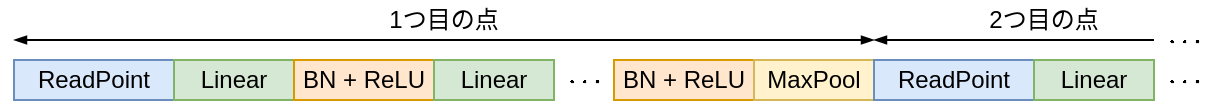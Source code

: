 <mxfile version="20.6.2" type="device" pages="2"><diagram id="N7USln04dd4hf6E16dDB" name="ページ1"><mxGraphModel dx="982" dy="569" grid="1" gridSize="5" guides="1" tooltips="1" connect="1" arrows="1" fold="1" page="1" pageScale="1" pageWidth="700" pageHeight="700" math="1" shadow="0"><root><mxCell id="0"/><mxCell id="1" parent="0"/><mxCell id="88JIR76fjfKeFL-aBcok-1" value="ReadPoint" style="rounded=0;whiteSpace=wrap;html=1;fontFamily=Helvetica;fillColor=#dae8fc;strokeColor=#6c8ebf;" vertex="1" parent="1"><mxGeometry x="60" y="80" width="80" height="20" as="geometry"/></mxCell><mxCell id="88JIR76fjfKeFL-aBcok-2" value="Linear" style="rounded=0;whiteSpace=wrap;html=1;fontFamily=Helvetica;fillColor=#d5e8d4;strokeColor=#82b366;" vertex="1" parent="1"><mxGeometry x="140" y="80" width="60" height="20" as="geometry"/></mxCell><mxCell id="88JIR76fjfKeFL-aBcok-3" value="BN + ReLU" style="rounded=0;whiteSpace=wrap;html=1;fontFamily=Helvetica;fillColor=#ffe6cc;strokeColor=#d79b00;" vertex="1" parent="1"><mxGeometry x="200" y="80" width="70" height="20" as="geometry"/></mxCell><mxCell id="88JIR76fjfKeFL-aBcok-4" value="Linear" style="rounded=0;whiteSpace=wrap;html=1;fontFamily=Helvetica;fillColor=#d5e8d4;strokeColor=#82b366;" vertex="1" parent="1"><mxGeometry x="270" y="80" width="60" height="20" as="geometry"/></mxCell><mxCell id="88JIR76fjfKeFL-aBcok-5" value="BN + ReLU" style="rounded=0;whiteSpace=wrap;html=1;fontFamily=Helvetica;fillColor=#ffe6cc;strokeColor=#d79b00;" vertex="1" parent="1"><mxGeometry x="360" y="80" width="70" height="20" as="geometry"/></mxCell><mxCell id="88JIR76fjfKeFL-aBcok-6" value="\(\cdots\)" style="text;html=1;strokeColor=none;fillColor=none;align=center;verticalAlign=middle;whiteSpace=wrap;rounded=0;fontFamily=Helvetica;" vertex="1" parent="1"><mxGeometry x="330" y="80" width="30" height="20" as="geometry"/></mxCell><mxCell id="88JIR76fjfKeFL-aBcok-7" value="MaxPool" style="rounded=0;whiteSpace=wrap;html=1;fontFamily=Helvetica;fillColor=#fff2cc;strokeColor=#d6b656;" vertex="1" parent="1"><mxGeometry x="430" y="80" width="60" height="20" as="geometry"/></mxCell><mxCell id="88JIR76fjfKeFL-aBcok-10" value="ReadPoint" style="rounded=0;whiteSpace=wrap;html=1;fontFamily=Helvetica;fillColor=#dae8fc;strokeColor=#6c8ebf;" vertex="1" parent="1"><mxGeometry x="490" y="80" width="80" height="20" as="geometry"/></mxCell><mxCell id="88JIR76fjfKeFL-aBcok-11" value="Linear" style="rounded=0;whiteSpace=wrap;html=1;fontFamily=Helvetica;fillColor=#d5e8d4;strokeColor=#82b366;" vertex="1" parent="1"><mxGeometry x="570" y="80" width="60" height="20" as="geometry"/></mxCell><mxCell id="88JIR76fjfKeFL-aBcok-12" value="\(\cdots\)" style="text;html=1;strokeColor=none;fillColor=none;align=center;verticalAlign=middle;whiteSpace=wrap;rounded=0;fontFamily=Helvetica;" vertex="1" parent="1"><mxGeometry x="630" y="80" width="30" height="20" as="geometry"/></mxCell><mxCell id="88JIR76fjfKeFL-aBcok-13" value="" style="endArrow=blockThin;html=1;rounded=0;fontFamily=Helvetica;startArrow=blockThin;startFill=1;endFill=1;endSize=4;startSize=4;" edge="1" parent="1"><mxGeometry width="50" height="50" relative="1" as="geometry"><mxPoint x="60" y="70" as="sourcePoint"/><mxPoint x="490" y="70" as="targetPoint"/></mxGeometry></mxCell><mxCell id="88JIR76fjfKeFL-aBcok-14" value="1つ目の点" style="text;html=1;strokeColor=none;fillColor=none;align=center;verticalAlign=middle;whiteSpace=wrap;rounded=0;fontFamily=Helvetica;" vertex="1" parent="1"><mxGeometry x="60" y="50" width="430" height="20" as="geometry"/></mxCell><mxCell id="88JIR76fjfKeFL-aBcok-15" value="" style="endArrow=none;html=1;rounded=0;fontFamily=Helvetica;startArrow=blockThin;startFill=1;endFill=0;endSize=4;startSize=4;" edge="1" parent="1"><mxGeometry width="50" height="50" relative="1" as="geometry"><mxPoint x="490" y="70" as="sourcePoint"/><mxPoint x="630" y="70" as="targetPoint"/></mxGeometry></mxCell><mxCell id="88JIR76fjfKeFL-aBcok-16" value="2つ目の点" style="text;html=1;strokeColor=none;fillColor=none;align=center;verticalAlign=middle;whiteSpace=wrap;rounded=0;fontFamily=Helvetica;" vertex="1" parent="1"><mxGeometry x="490" y="50" width="170" height="20" as="geometry"/></mxCell><mxCell id="88JIR76fjfKeFL-aBcok-17" value="\(\cdots\)" style="text;html=1;strokeColor=none;fillColor=none;align=center;verticalAlign=middle;whiteSpace=wrap;rounded=0;fontFamily=Helvetica;" vertex="1" parent="1"><mxGeometry x="630" y="60" width="30" height="20" as="geometry"/></mxCell></root></mxGraphModel></diagram><diagram id="WIIBnz_i27Ldi6l6T1H3" name="ページ2"><mxGraphModel dx="1178" dy="683" grid="1" gridSize="5" guides="1" tooltips="1" connect="1" arrows="1" fold="1" page="1" pageScale="1" pageWidth="700" pageHeight="700" math="1" shadow="0"><root><mxCell id="0"/><mxCell id="1" parent="0"/><mxCell id="nox8DoNlrU6uXPE2f4P5-1" value="ReadPoint" style="rounded=0;whiteSpace=wrap;html=1;fontFamily=Helvetica;fillColor=#dae8fc;strokeColor=#6c8ebf;" vertex="1" parent="1"><mxGeometry x="80" y="80" width="80" height="20" as="geometry"/></mxCell><mxCell id="nox8DoNlrU6uXPE2f4P5-2" value="Linear" style="rounded=0;whiteSpace=wrap;html=1;fontFamily=Helvetica;fillColor=#d5e8d4;strokeColor=#82b366;" vertex="1" parent="1"><mxGeometry x="160" y="80" width="60" height="20" as="geometry"/></mxCell><mxCell id="nox8DoNlrU6uXPE2f4P5-3" value="BN + ReLU" style="rounded=0;whiteSpace=wrap;html=1;fontFamily=Helvetica;fillColor=#ffe6cc;strokeColor=#d79b00;" vertex="1" parent="1"><mxGeometry x="220" y="80" width="70" height="20" as="geometry"/></mxCell><mxCell id="nox8DoNlrU6uXPE2f4P5-4" value="Linear" style="rounded=0;whiteSpace=wrap;html=1;fontFamily=Helvetica;fillColor=#d5e8d4;strokeColor=#82b366;" vertex="1" parent="1"><mxGeometry x="290" y="80" width="60" height="20" as="geometry"/></mxCell><mxCell id="nox8DoNlrU6uXPE2f4P5-5" value="BN + ReLU" style="rounded=0;whiteSpace=wrap;html=1;fontFamily=Helvetica;fillColor=#ffe6cc;strokeColor=#d79b00;" vertex="1" parent="1"><mxGeometry x="380" y="80" width="70" height="20" as="geometry"/></mxCell><mxCell id="nox8DoNlrU6uXPE2f4P5-6" value="\(\cdots\)" style="text;html=1;strokeColor=none;fillColor=none;align=center;verticalAlign=middle;whiteSpace=wrap;rounded=0;fontFamily=Helvetica;" vertex="1" parent="1"><mxGeometry x="350" y="80" width="30" height="20" as="geometry"/></mxCell><mxCell id="nox8DoNlrU6uXPE2f4P5-7" value="MaxPool" style="rounded=0;whiteSpace=wrap;html=1;fontFamily=Helvetica;fillColor=#fff2cc;strokeColor=#d6b656;" vertex="1" parent="1"><mxGeometry x="450" y="80" width="60" height="20" as="geometry"/></mxCell><mxCell id="nox8DoNlrU6uXPE2f4P5-8" value="ReadPoint" style="rounded=0;whiteSpace=wrap;html=1;fontFamily=Helvetica;fillColor=#dae8fc;strokeColor=#6c8ebf;" vertex="1" parent="1"><mxGeometry x="160" y="120" width="80" height="20" as="geometry"/></mxCell><mxCell id="nox8DoNlrU6uXPE2f4P5-16" value="Linear" style="rounded=0;whiteSpace=wrap;html=1;fontFamily=Helvetica;fillColor=#d5e8d4;strokeColor=#82b366;" vertex="1" parent="1"><mxGeometry x="240" y="120" width="60" height="20" as="geometry"/></mxCell><mxCell id="nox8DoNlrU6uXPE2f4P5-17" value="BN + ReLU" style="rounded=0;whiteSpace=wrap;html=1;fontFamily=Helvetica;fillColor=#ffe6cc;strokeColor=#d79b00;" vertex="1" parent="1"><mxGeometry x="300" y="120" width="70" height="20" as="geometry"/></mxCell><mxCell id="nox8DoNlrU6uXPE2f4P5-18" value="Linear" style="rounded=0;whiteSpace=wrap;html=1;fontFamily=Helvetica;fillColor=#d5e8d4;strokeColor=#82b366;" vertex="1" parent="1"><mxGeometry x="370" y="120" width="60" height="20" as="geometry"/></mxCell><mxCell id="nox8DoNlrU6uXPE2f4P5-19" value="BN + ReLU" style="rounded=0;whiteSpace=wrap;html=1;fontFamily=Helvetica;fillColor=#ffe6cc;strokeColor=#d79b00;" vertex="1" parent="1"><mxGeometry x="460" y="120" width="70" height="20" as="geometry"/></mxCell><mxCell id="nox8DoNlrU6uXPE2f4P5-20" value="\(\cdots\)" style="text;html=1;strokeColor=none;fillColor=none;align=center;verticalAlign=middle;whiteSpace=wrap;rounded=0;fontFamily=Helvetica;" vertex="1" parent="1"><mxGeometry x="430" y="120" width="30" height="20" as="geometry"/></mxCell><mxCell id="nox8DoNlrU6uXPE2f4P5-21" value="MaxPool" style="rounded=0;whiteSpace=wrap;html=1;fontFamily=Helvetica;fillColor=#fff2cc;strokeColor=#d6b656;" vertex="1" parent="1"><mxGeometry x="530" y="120" width="60" height="20" as="geometry"/></mxCell><mxCell id="nox8DoNlrU6uXPE2f4P5-22" value="ReadPoint" style="rounded=0;whiteSpace=wrap;html=1;fontFamily=Helvetica;fillColor=#dae8fc;strokeColor=#6c8ebf;" vertex="1" parent="1"><mxGeometry x="240" y="160" width="80" height="20" as="geometry"/></mxCell><mxCell id="nox8DoNlrU6uXPE2f4P5-23" value="Linear" style="rounded=0;whiteSpace=wrap;html=1;fontFamily=Helvetica;fillColor=#d5e8d4;strokeColor=#82b366;" vertex="1" parent="1"><mxGeometry x="320" y="160" width="60" height="20" as="geometry"/></mxCell><mxCell id="nox8DoNlrU6uXPE2f4P5-24" value="BN + ReLU" style="rounded=0;whiteSpace=wrap;html=1;fontFamily=Helvetica;fillColor=#ffe6cc;strokeColor=#d79b00;" vertex="1" parent="1"><mxGeometry x="380" y="160" width="70" height="20" as="geometry"/></mxCell><mxCell id="nox8DoNlrU6uXPE2f4P5-25" value="Linear" style="rounded=0;whiteSpace=wrap;html=1;fontFamily=Helvetica;fillColor=#d5e8d4;strokeColor=#82b366;" vertex="1" parent="1"><mxGeometry x="450" y="160" width="60" height="20" as="geometry"/></mxCell><mxCell id="nox8DoNlrU6uXPE2f4P5-26" value="BN + ReLU" style="rounded=0;whiteSpace=wrap;html=1;fontFamily=Helvetica;fillColor=#ffe6cc;strokeColor=#d79b00;" vertex="1" parent="1"><mxGeometry x="540" y="160" width="70" height="20" as="geometry"/></mxCell><mxCell id="nox8DoNlrU6uXPE2f4P5-27" value="\(\cdots\)" style="text;html=1;strokeColor=none;fillColor=none;align=center;verticalAlign=middle;whiteSpace=wrap;rounded=0;fontFamily=Helvetica;" vertex="1" parent="1"><mxGeometry x="510" y="160" width="30" height="20" as="geometry"/></mxCell><mxCell id="nox8DoNlrU6uXPE2f4P5-28" value="MaxPool" style="rounded=0;whiteSpace=wrap;html=1;fontFamily=Helvetica;fillColor=#fff2cc;strokeColor=#d6b656;" vertex="1" parent="1"><mxGeometry x="610" y="160" width="60" height="20" as="geometry"/></mxCell><mxCell id="epG-yuBtrmQH7GYtz95H-1" value="1つ目の点" style="text;html=1;strokeColor=none;fillColor=none;align=center;verticalAlign=middle;whiteSpace=wrap;rounded=0;fontFamily=Helvetica;" vertex="1" parent="1"><mxGeometry x="10" y="80" width="70" height="20" as="geometry"/></mxCell><mxCell id="epG-yuBtrmQH7GYtz95H-2" value="2つ目の点" style="text;html=1;strokeColor=none;fillColor=none;align=center;verticalAlign=middle;whiteSpace=wrap;rounded=0;fontFamily=Helvetica;" vertex="1" parent="1"><mxGeometry x="90" y="120" width="70" height="20" as="geometry"/></mxCell><mxCell id="epG-yuBtrmQH7GYtz95H-3" value="3つ目の点" style="text;html=1;strokeColor=none;fillColor=none;align=center;verticalAlign=middle;whiteSpace=wrap;rounded=0;fontFamily=Helvetica;" vertex="1" parent="1"><mxGeometry x="170" y="160" width="70" height="20" as="geometry"/></mxCell><mxCell id="epG-yuBtrmQH7GYtz95H-4" value="\(\ddots\)" style="text;html=1;strokeColor=none;fillColor=none;align=center;verticalAlign=middle;whiteSpace=wrap;rounded=0;fontFamily=Helvetica;" vertex="1" parent="1"><mxGeometry x="240" y="190" width="30" height="20" as="geometry"/></mxCell><mxCell id="epG-yuBtrmQH7GYtz95H-5" value="\(\ddots\)" style="text;html=1;strokeColor=none;fillColor=none;align=center;verticalAlign=middle;whiteSpace=wrap;rounded=0;fontFamily=Helvetica;" vertex="1" parent="1"><mxGeometry x="640" y="190" width="30" height="20" as="geometry"/></mxCell><mxCell id="epG-yuBtrmQH7GYtz95H-6" value="\(\ddots\)" style="text;html=1;strokeColor=none;fillColor=none;align=center;verticalAlign=middle;whiteSpace=wrap;rounded=0;fontFamily=Helvetica;" vertex="1" parent="1"><mxGeometry x="440" y="190" width="30" height="20" as="geometry"/></mxCell></root></mxGraphModel></diagram></mxfile>